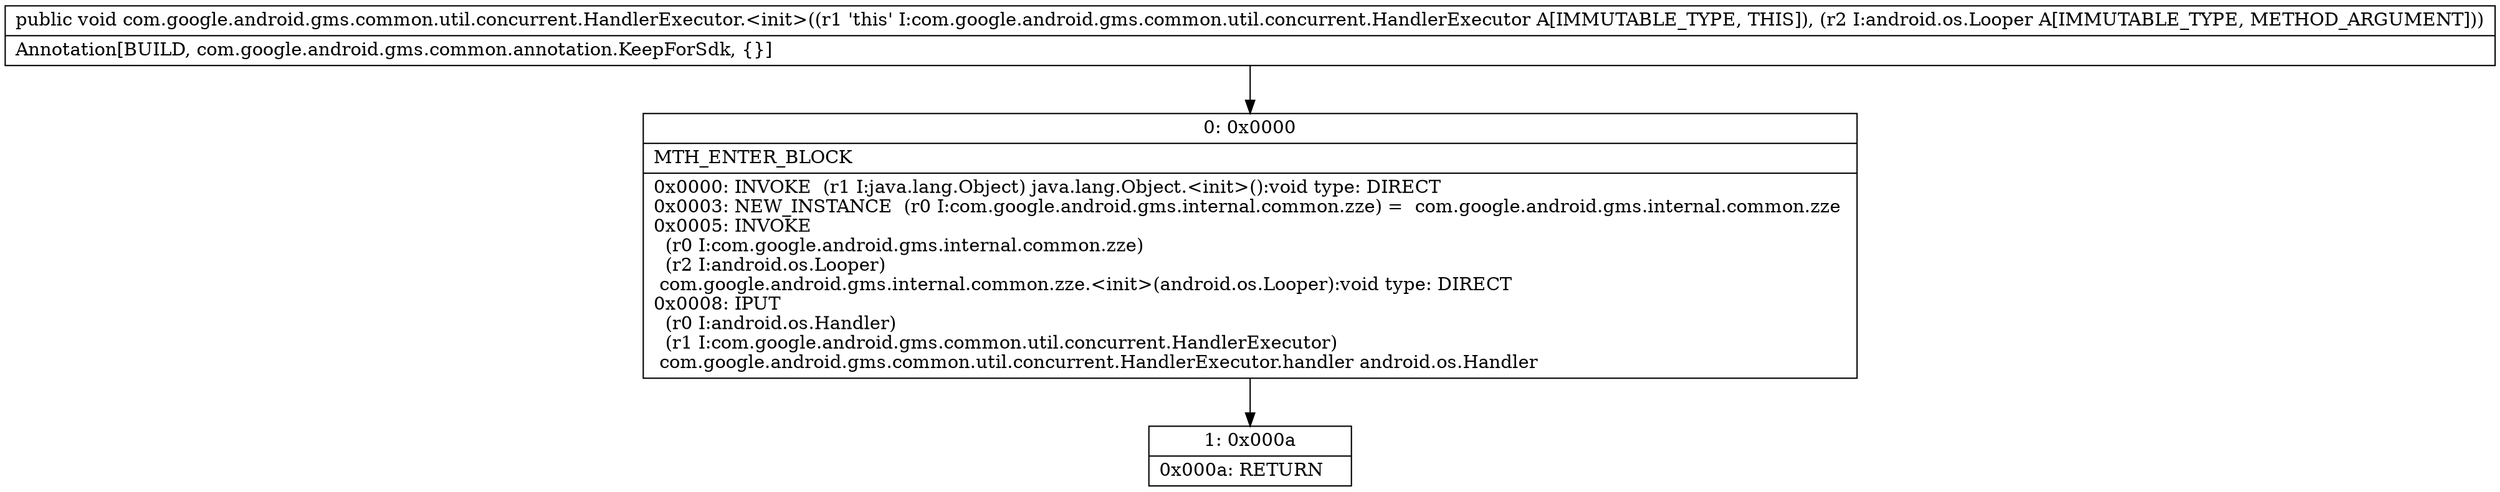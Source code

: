 digraph "CFG forcom.google.android.gms.common.util.concurrent.HandlerExecutor.\<init\>(Landroid\/os\/Looper;)V" {
Node_0 [shape=record,label="{0\:\ 0x0000|MTH_ENTER_BLOCK\l|0x0000: INVOKE  (r1 I:java.lang.Object) java.lang.Object.\<init\>():void type: DIRECT \l0x0003: NEW_INSTANCE  (r0 I:com.google.android.gms.internal.common.zze) =  com.google.android.gms.internal.common.zze \l0x0005: INVOKE  \l  (r0 I:com.google.android.gms.internal.common.zze)\l  (r2 I:android.os.Looper)\l com.google.android.gms.internal.common.zze.\<init\>(android.os.Looper):void type: DIRECT \l0x0008: IPUT  \l  (r0 I:android.os.Handler)\l  (r1 I:com.google.android.gms.common.util.concurrent.HandlerExecutor)\l com.google.android.gms.common.util.concurrent.HandlerExecutor.handler android.os.Handler \l}"];
Node_1 [shape=record,label="{1\:\ 0x000a|0x000a: RETURN   \l}"];
MethodNode[shape=record,label="{public void com.google.android.gms.common.util.concurrent.HandlerExecutor.\<init\>((r1 'this' I:com.google.android.gms.common.util.concurrent.HandlerExecutor A[IMMUTABLE_TYPE, THIS]), (r2 I:android.os.Looper A[IMMUTABLE_TYPE, METHOD_ARGUMENT]))  | Annotation[BUILD, com.google.android.gms.common.annotation.KeepForSdk, \{\}]\l}"];
MethodNode -> Node_0;
Node_0 -> Node_1;
}

